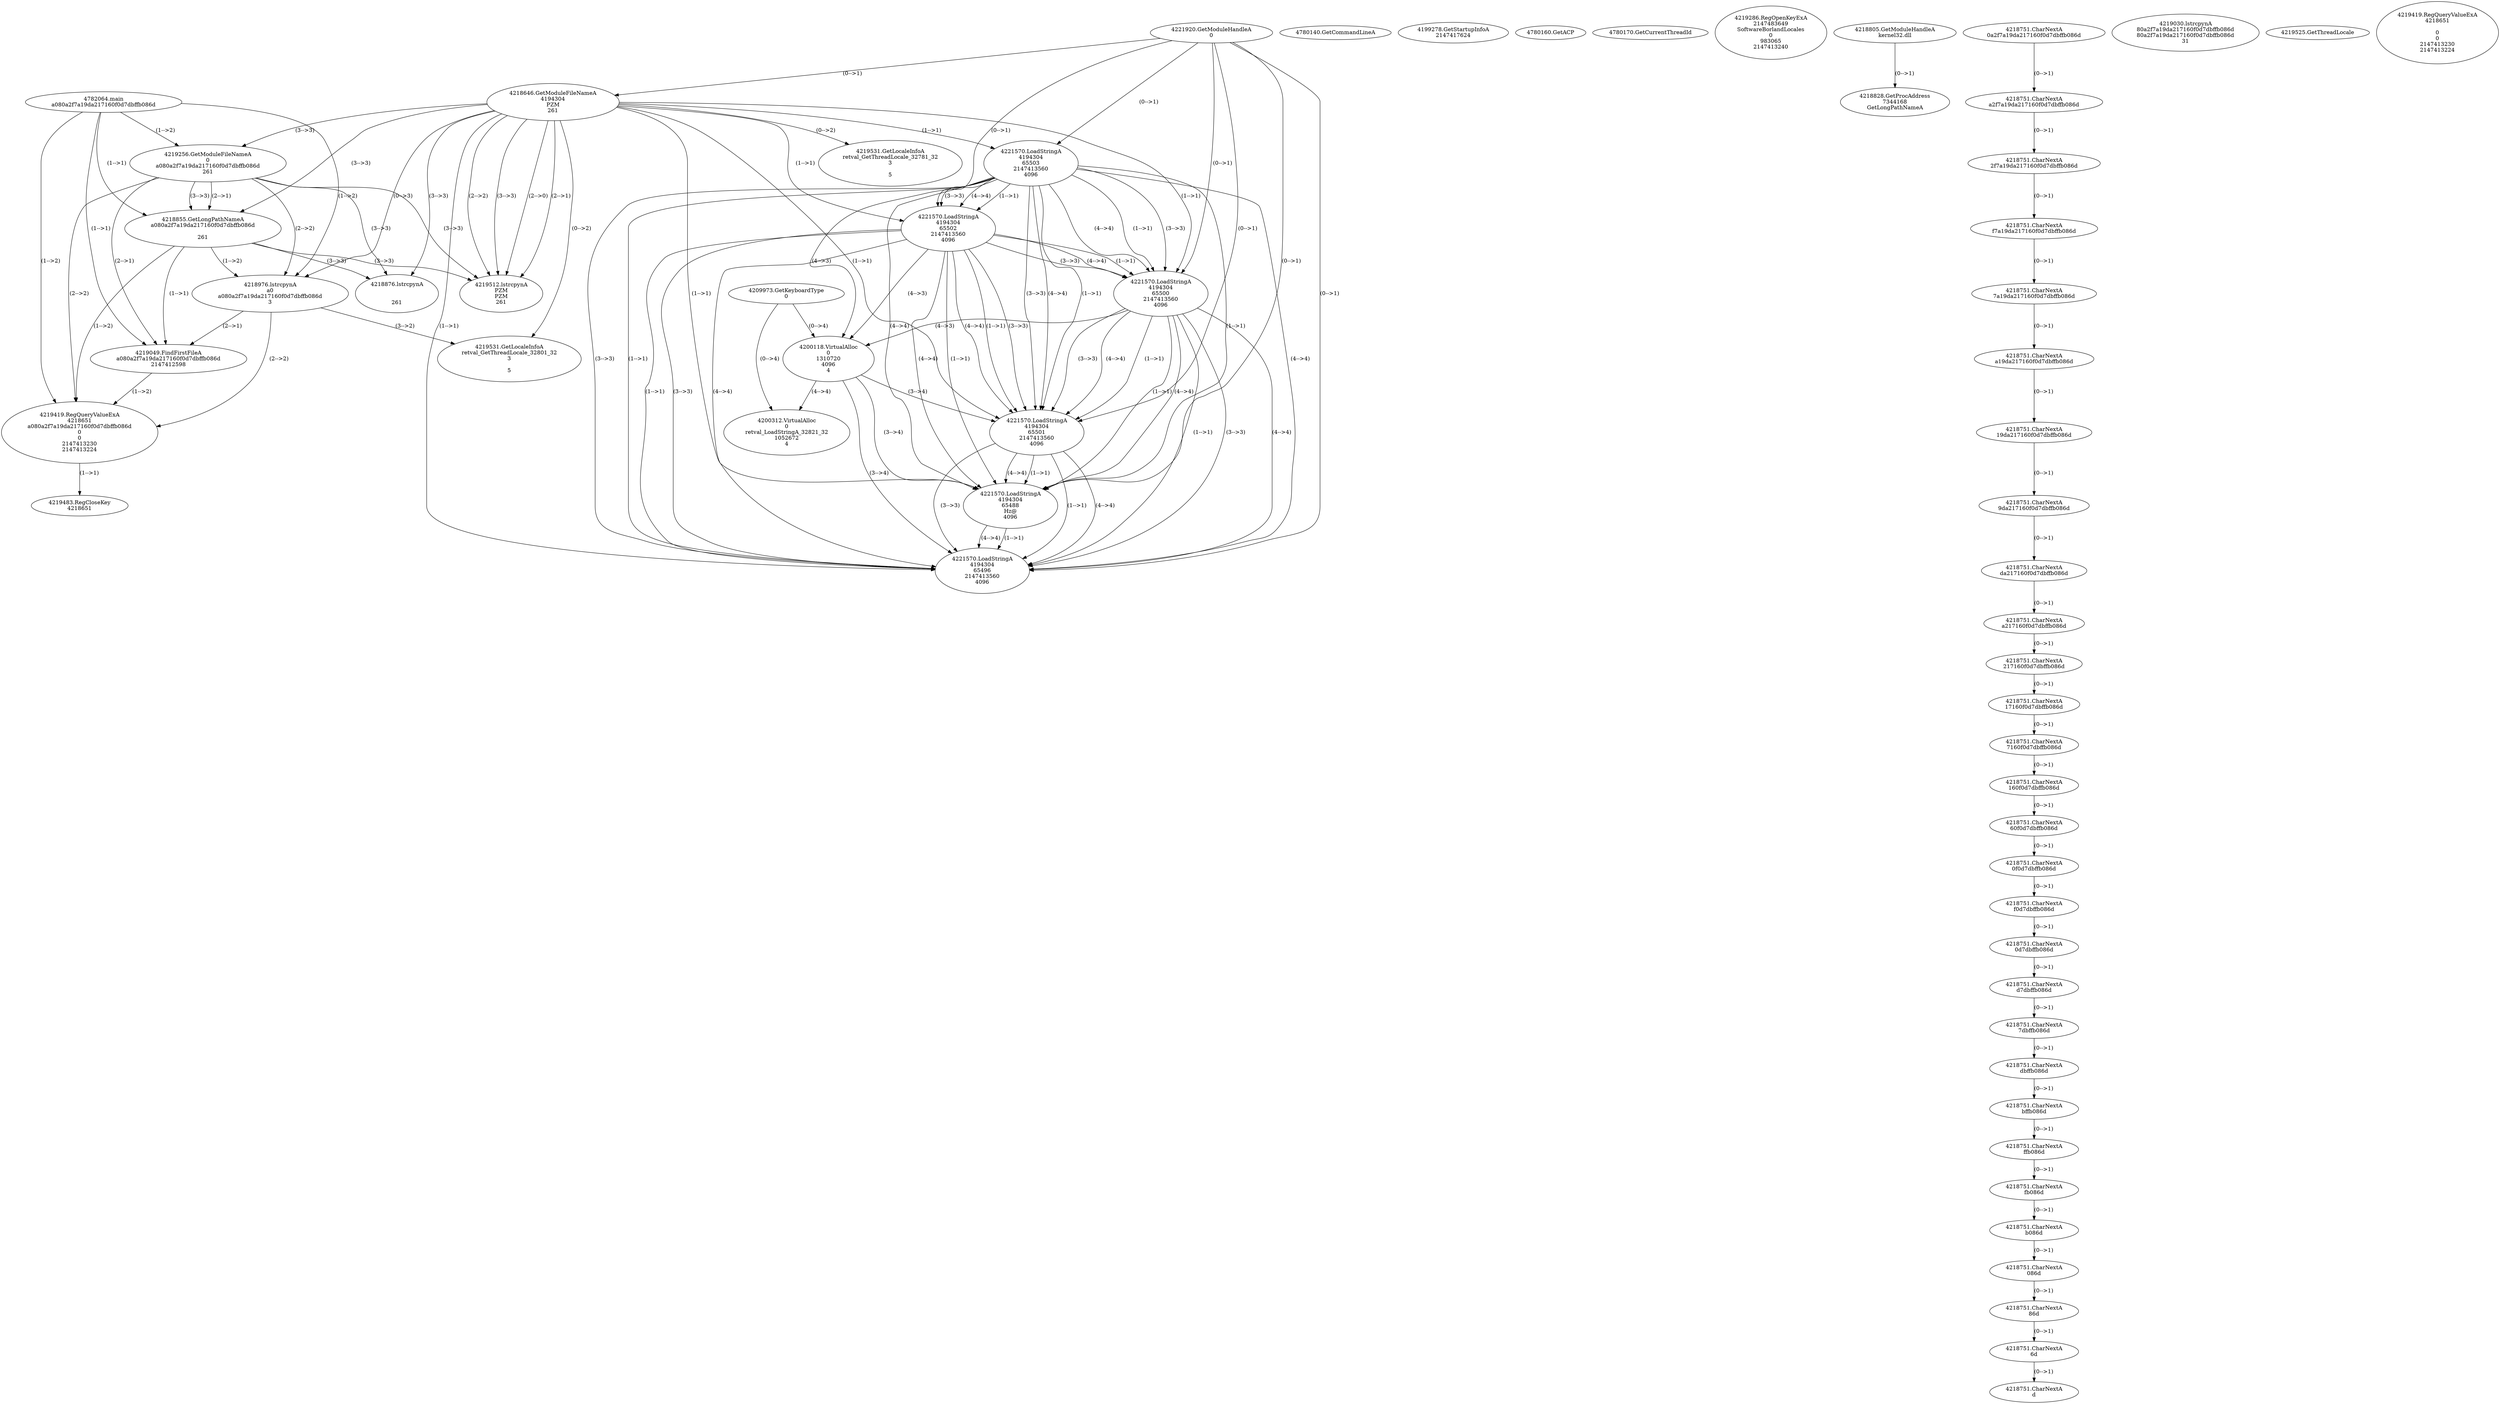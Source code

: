 // Global SCDG with merge call
digraph {
	0 [label="4782064.main
a080a2f7a19da217160f0d7dbffb086d"]
	1 [label="4221920.GetModuleHandleA
0"]
	2 [label="4209973.GetKeyboardType
0"]
	3 [label="4780140.GetCommandLineA
"]
	4 [label="4199278.GetStartupInfoA
2147417624"]
	5 [label="4780160.GetACP
"]
	6 [label="4780170.GetCurrentThreadId
"]
	7 [label="4218646.GetModuleFileNameA
4194304
PZM
261"]
	1 -> 7 [label="(0-->1)"]
	8 [label="4219256.GetModuleFileNameA
0
a080a2f7a19da217160f0d7dbffb086d
261"]
	0 -> 8 [label="(1-->2)"]
	7 -> 8 [label="(3-->3)"]
	9 [label="4219286.RegOpenKeyExA
2147483649
Software\Borland\Locales
0
983065
2147413240"]
	10 [label="4218805.GetModuleHandleA
kernel32.dll"]
	11 [label="4218828.GetProcAddress
7344168
GetLongPathNameA"]
	10 -> 11 [label="(0-->1)"]
	12 [label="4218855.GetLongPathNameA
a080a2f7a19da217160f0d7dbffb086d

261"]
	0 -> 12 [label="(1-->1)"]
	8 -> 12 [label="(2-->1)"]
	7 -> 12 [label="(3-->3)"]
	8 -> 12 [label="(3-->3)"]
	13 [label="4218976.lstrcpynA
a0
a080a2f7a19da217160f0d7dbffb086d
3"]
	0 -> 13 [label="(1-->2)"]
	8 -> 13 [label="(2-->2)"]
	12 -> 13 [label="(1-->2)"]
	7 -> 13 [label="(0-->3)"]
	14 [label="4218751.CharNextA
0a2f7a19da217160f0d7dbffb086d"]
	15 [label="4218751.CharNextA
a2f7a19da217160f0d7dbffb086d"]
	14 -> 15 [label="(0-->1)"]
	16 [label="4218751.CharNextA
2f7a19da217160f0d7dbffb086d"]
	15 -> 16 [label="(0-->1)"]
	17 [label="4218751.CharNextA
f7a19da217160f0d7dbffb086d"]
	16 -> 17 [label="(0-->1)"]
	18 [label="4218751.CharNextA
7a19da217160f0d7dbffb086d"]
	17 -> 18 [label="(0-->1)"]
	19 [label="4218751.CharNextA
a19da217160f0d7dbffb086d"]
	18 -> 19 [label="(0-->1)"]
	20 [label="4218751.CharNextA
19da217160f0d7dbffb086d"]
	19 -> 20 [label="(0-->1)"]
	21 [label="4218751.CharNextA
9da217160f0d7dbffb086d"]
	20 -> 21 [label="(0-->1)"]
	22 [label="4218751.CharNextA
da217160f0d7dbffb086d"]
	21 -> 22 [label="(0-->1)"]
	23 [label="4218751.CharNextA
a217160f0d7dbffb086d"]
	22 -> 23 [label="(0-->1)"]
	24 [label="4218751.CharNextA
217160f0d7dbffb086d"]
	23 -> 24 [label="(0-->1)"]
	25 [label="4218751.CharNextA
17160f0d7dbffb086d"]
	24 -> 25 [label="(0-->1)"]
	26 [label="4218751.CharNextA
7160f0d7dbffb086d"]
	25 -> 26 [label="(0-->1)"]
	27 [label="4218751.CharNextA
160f0d7dbffb086d"]
	26 -> 27 [label="(0-->1)"]
	28 [label="4218751.CharNextA
60f0d7dbffb086d"]
	27 -> 28 [label="(0-->1)"]
	29 [label="4218751.CharNextA
0f0d7dbffb086d"]
	28 -> 29 [label="(0-->1)"]
	30 [label="4218751.CharNextA
f0d7dbffb086d"]
	29 -> 30 [label="(0-->1)"]
	31 [label="4218751.CharNextA
0d7dbffb086d"]
	30 -> 31 [label="(0-->1)"]
	32 [label="4218751.CharNextA
d7dbffb086d"]
	31 -> 32 [label="(0-->1)"]
	33 [label="4218751.CharNextA
7dbffb086d"]
	32 -> 33 [label="(0-->1)"]
	34 [label="4218751.CharNextA
dbffb086d"]
	33 -> 34 [label="(0-->1)"]
	35 [label="4218751.CharNextA
bffb086d"]
	34 -> 35 [label="(0-->1)"]
	36 [label="4218751.CharNextA
ffb086d"]
	35 -> 36 [label="(0-->1)"]
	37 [label="4218751.CharNextA
fb086d"]
	36 -> 37 [label="(0-->1)"]
	38 [label="4218751.CharNextA
b086d"]
	37 -> 38 [label="(0-->1)"]
	39 [label="4218751.CharNextA
086d"]
	38 -> 39 [label="(0-->1)"]
	40 [label="4218751.CharNextA
86d"]
	39 -> 40 [label="(0-->1)"]
	41 [label="4218751.CharNextA
6d"]
	40 -> 41 [label="(0-->1)"]
	42 [label="4218751.CharNextA
d"]
	41 -> 42 [label="(0-->1)"]
	43 [label="4219030.lstrcpynA
80a2f7a19da217160f0d7dbffb086d
80a2f7a19da217160f0d7dbffb086d
31"]
	44 [label="4219049.FindFirstFileA
a080a2f7a19da217160f0d7dbffb086d
2147412598"]
	0 -> 44 [label="(1-->1)"]
	8 -> 44 [label="(2-->1)"]
	12 -> 44 [label="(1-->1)"]
	13 -> 44 [label="(2-->1)"]
	45 [label="4219419.RegQueryValueExA
4218651
a080a2f7a19da217160f0d7dbffb086d
0
0
2147413230
2147413224"]
	0 -> 45 [label="(1-->2)"]
	8 -> 45 [label="(2-->2)"]
	12 -> 45 [label="(1-->2)"]
	13 -> 45 [label="(2-->2)"]
	44 -> 45 [label="(1-->2)"]
	46 [label="4219483.RegCloseKey
4218651"]
	45 -> 46 [label="(1-->1)"]
	47 [label="4219512.lstrcpynA
PZM
PZM
261"]
	7 -> 47 [label="(2-->1)"]
	7 -> 47 [label="(2-->2)"]
	7 -> 47 [label="(3-->3)"]
	8 -> 47 [label="(3-->3)"]
	12 -> 47 [label="(3-->3)"]
	7 -> 47 [label="(2-->0)"]
	48 [label="4219525.GetThreadLocale
"]
	49 [label="4219531.GetLocaleInfoA
retval_GetThreadLocale_32801_32
3

5"]
	7 -> 49 [label="(0-->2)"]
	13 -> 49 [label="(3-->2)"]
	50 [label="4221570.LoadStringA
4194304
65503
2147413560
4096"]
	1 -> 50 [label="(0-->1)"]
	7 -> 50 [label="(1-->1)"]
	51 [label="4221570.LoadStringA
4194304
65502
2147413560
4096"]
	1 -> 51 [label="(0-->1)"]
	7 -> 51 [label="(1-->1)"]
	50 -> 51 [label="(1-->1)"]
	50 -> 51 [label="(3-->3)"]
	50 -> 51 [label="(4-->4)"]
	52 [label="4221570.LoadStringA
4194304
65500
2147413560
4096"]
	1 -> 52 [label="(0-->1)"]
	7 -> 52 [label="(1-->1)"]
	50 -> 52 [label="(1-->1)"]
	51 -> 52 [label="(1-->1)"]
	50 -> 52 [label="(3-->3)"]
	51 -> 52 [label="(3-->3)"]
	50 -> 52 [label="(4-->4)"]
	51 -> 52 [label="(4-->4)"]
	53 [label="4200118.VirtualAlloc
0
1310720
4096
4"]
	50 -> 53 [label="(4-->3)"]
	51 -> 53 [label="(4-->3)"]
	52 -> 53 [label="(4-->3)"]
	2 -> 53 [label="(0-->4)"]
	54 [label="4221570.LoadStringA
4194304
65501
2147413560
4096"]
	1 -> 54 [label="(0-->1)"]
	7 -> 54 [label="(1-->1)"]
	50 -> 54 [label="(1-->1)"]
	51 -> 54 [label="(1-->1)"]
	52 -> 54 [label="(1-->1)"]
	50 -> 54 [label="(3-->3)"]
	51 -> 54 [label="(3-->3)"]
	52 -> 54 [label="(3-->3)"]
	50 -> 54 [label="(4-->4)"]
	51 -> 54 [label="(4-->4)"]
	52 -> 54 [label="(4-->4)"]
	53 -> 54 [label="(3-->4)"]
	55 [label="4221570.LoadStringA
4194304
65488
Hz@
4096"]
	1 -> 55 [label="(0-->1)"]
	7 -> 55 [label="(1-->1)"]
	50 -> 55 [label="(1-->1)"]
	51 -> 55 [label="(1-->1)"]
	52 -> 55 [label="(1-->1)"]
	54 -> 55 [label="(1-->1)"]
	50 -> 55 [label="(4-->4)"]
	51 -> 55 [label="(4-->4)"]
	52 -> 55 [label="(4-->4)"]
	53 -> 55 [label="(3-->4)"]
	54 -> 55 [label="(4-->4)"]
	56 [label="4221570.LoadStringA
4194304
65496
2147413560
4096"]
	1 -> 56 [label="(0-->1)"]
	7 -> 56 [label="(1-->1)"]
	50 -> 56 [label="(1-->1)"]
	51 -> 56 [label="(1-->1)"]
	52 -> 56 [label="(1-->1)"]
	54 -> 56 [label="(1-->1)"]
	55 -> 56 [label="(1-->1)"]
	50 -> 56 [label="(3-->3)"]
	51 -> 56 [label="(3-->3)"]
	52 -> 56 [label="(3-->3)"]
	54 -> 56 [label="(3-->3)"]
	50 -> 56 [label="(4-->4)"]
	51 -> 56 [label="(4-->4)"]
	52 -> 56 [label="(4-->4)"]
	53 -> 56 [label="(3-->4)"]
	54 -> 56 [label="(4-->4)"]
	55 -> 56 [label="(4-->4)"]
	57 [label="4200312.VirtualAlloc
0
retval_LoadStringA_32821_32
1052672
4"]
	2 -> 57 [label="(0-->4)"]
	53 -> 57 [label="(4-->4)"]
	58 [label="4218876.lstrcpynA


261"]
	7 -> 58 [label="(3-->3)"]
	8 -> 58 [label="(3-->3)"]
	12 -> 58 [label="(3-->3)"]
	59 [label="4219419.RegQueryValueExA
4218651

0
0
2147413230
2147413224"]
	60 [label="4219531.GetLocaleInfoA
retval_GetThreadLocale_32781_32
3

5"]
	7 -> 60 [label="(0-->2)"]
}
